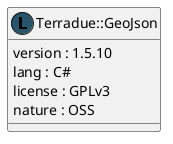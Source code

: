 @startuml
  class "Terradue::GeoJson" as namespace_terradue_1_1_geo_json << (L, #27556C) >> [[../namespaces/namespace_terradue_1_1_geo_json.html]] {
     version : 1.5.10 
     lang : C#
     license : GPLv3
     nature : OSS
  }
@enduml
